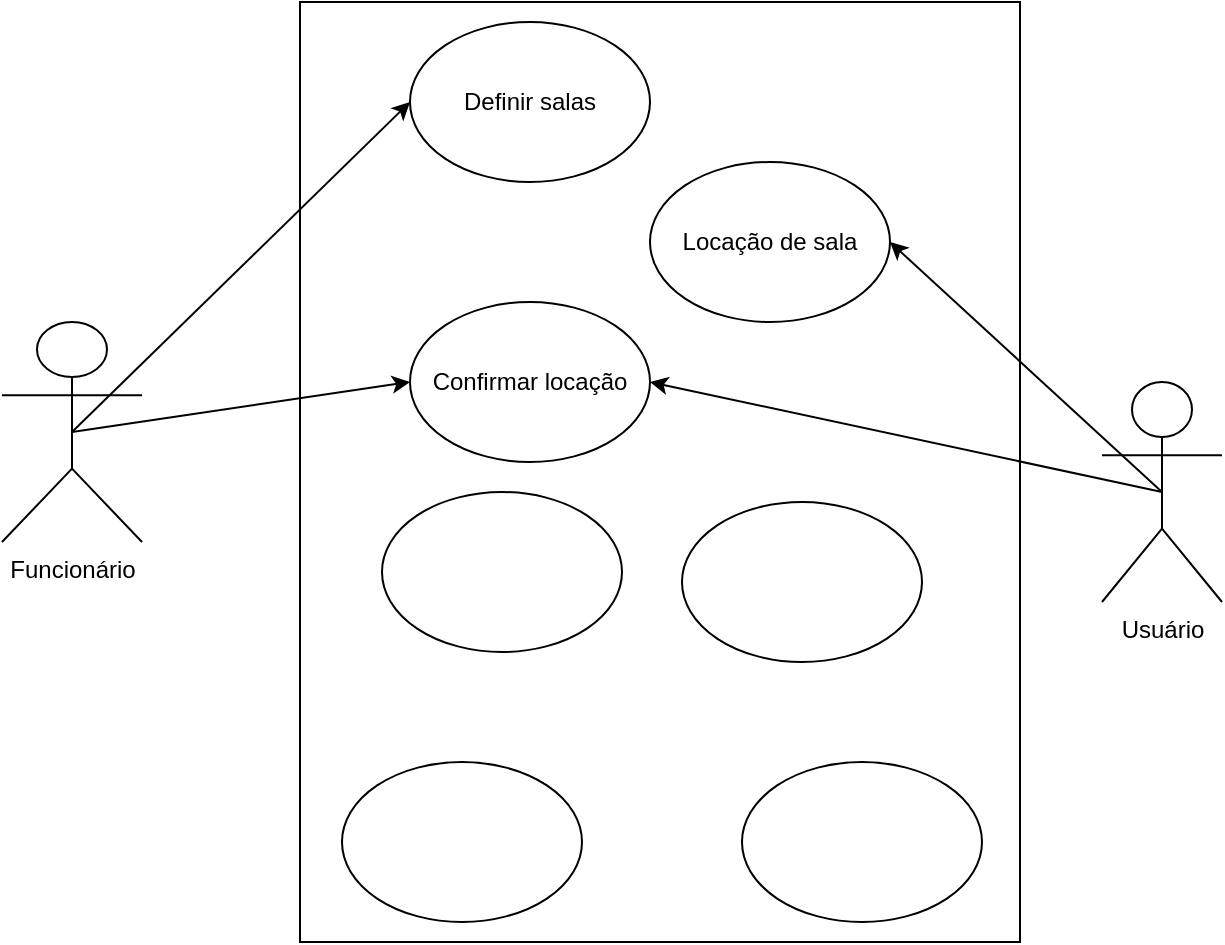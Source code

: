 <mxfile version="23.1.5" type="github">
  <diagram name="Página-1" id="uKG1hIwC789y6OuYV_Js">
    <mxGraphModel dx="1195" dy="652" grid="1" gridSize="10" guides="1" tooltips="1" connect="1" arrows="1" fold="1" page="1" pageScale="1" pageWidth="827" pageHeight="1169" math="0" shadow="0">
      <root>
        <mxCell id="0" />
        <mxCell id="1" parent="0" />
        <mxCell id="Io_aHo277Q3QV6PfObrv-2" value="" style="rounded=0;whiteSpace=wrap;html=1;" parent="1" vertex="1">
          <mxGeometry x="239" y="340" width="360" height="470" as="geometry" />
        </mxCell>
        <mxCell id="Io_aHo277Q3QV6PfObrv-1" value="Confirmar locação" style="ellipse;whiteSpace=wrap;html=1;" parent="1" vertex="1">
          <mxGeometry x="294" y="490" width="120" height="80" as="geometry" />
        </mxCell>
        <mxCell id="rk9aDWEZftjTUIki3564-2" value="" style="ellipse;whiteSpace=wrap;html=1;" vertex="1" parent="1">
          <mxGeometry x="430" y="590" width="120" height="80" as="geometry" />
        </mxCell>
        <mxCell id="rk9aDWEZftjTUIki3564-3" value="" style="ellipse;whiteSpace=wrap;html=1;" vertex="1" parent="1">
          <mxGeometry x="460" y="720" width="120" height="80" as="geometry" />
        </mxCell>
        <mxCell id="rk9aDWEZftjTUIki3564-4" value="Locação de sala" style="ellipse;whiteSpace=wrap;html=1;" vertex="1" parent="1">
          <mxGeometry x="414" y="420" width="120" height="80" as="geometry" />
        </mxCell>
        <mxCell id="rk9aDWEZftjTUIki3564-5" value="Definir salas " style="ellipse;whiteSpace=wrap;html=1;" vertex="1" parent="1">
          <mxGeometry x="294" y="350" width="120" height="80" as="geometry" />
        </mxCell>
        <mxCell id="rk9aDWEZftjTUIki3564-6" value="" style="ellipse;whiteSpace=wrap;html=1;" vertex="1" parent="1">
          <mxGeometry x="280" y="585" width="120" height="80" as="geometry" />
        </mxCell>
        <mxCell id="rk9aDWEZftjTUIki3564-7" value="" style="ellipse;whiteSpace=wrap;html=1;" vertex="1" parent="1">
          <mxGeometry x="260" y="720" width="120" height="80" as="geometry" />
        </mxCell>
        <mxCell id="rk9aDWEZftjTUIki3564-21" style="rounded=0;orthogonalLoop=1;jettySize=auto;html=1;exitX=0.5;exitY=0.5;exitDx=0;exitDy=0;exitPerimeter=0;entryX=0;entryY=0.5;entryDx=0;entryDy=0;" edge="1" parent="1" source="rk9aDWEZftjTUIki3564-9" target="rk9aDWEZftjTUIki3564-5">
          <mxGeometry relative="1" as="geometry" />
        </mxCell>
        <mxCell id="rk9aDWEZftjTUIki3564-24" style="rounded=0;orthogonalLoop=1;jettySize=auto;html=1;exitX=0.5;exitY=0.5;exitDx=0;exitDy=0;exitPerimeter=0;entryX=0;entryY=0.5;entryDx=0;entryDy=0;" edge="1" parent="1" source="rk9aDWEZftjTUIki3564-9" target="Io_aHo277Q3QV6PfObrv-1">
          <mxGeometry relative="1" as="geometry" />
        </mxCell>
        <mxCell id="rk9aDWEZftjTUIki3564-9" value="Funcionário" style="shape=umlActor;verticalLabelPosition=bottom;verticalAlign=top;html=1;outlineConnect=0;" vertex="1" parent="1">
          <mxGeometry x="90" y="500" width="70" height="110" as="geometry" />
        </mxCell>
        <mxCell id="rk9aDWEZftjTUIki3564-23" style="rounded=0;orthogonalLoop=1;jettySize=auto;html=1;exitX=0.5;exitY=0.5;exitDx=0;exitDy=0;exitPerimeter=0;entryX=1;entryY=0.5;entryDx=0;entryDy=0;" edge="1" parent="1" source="rk9aDWEZftjTUIki3564-22" target="rk9aDWEZftjTUIki3564-4">
          <mxGeometry relative="1" as="geometry" />
        </mxCell>
        <mxCell id="rk9aDWEZftjTUIki3564-25" style="rounded=0;orthogonalLoop=1;jettySize=auto;html=1;exitX=0.5;exitY=0.5;exitDx=0;exitDy=0;exitPerimeter=0;entryX=1;entryY=0.5;entryDx=0;entryDy=0;" edge="1" parent="1" source="rk9aDWEZftjTUIki3564-22" target="Io_aHo277Q3QV6PfObrv-1">
          <mxGeometry relative="1" as="geometry" />
        </mxCell>
        <mxCell id="rk9aDWEZftjTUIki3564-22" value="Usuário" style="shape=umlActor;verticalLabelPosition=bottom;verticalAlign=top;html=1;outlineConnect=0;" vertex="1" parent="1">
          <mxGeometry x="640" y="530" width="60" height="110" as="geometry" />
        </mxCell>
      </root>
    </mxGraphModel>
  </diagram>
</mxfile>
